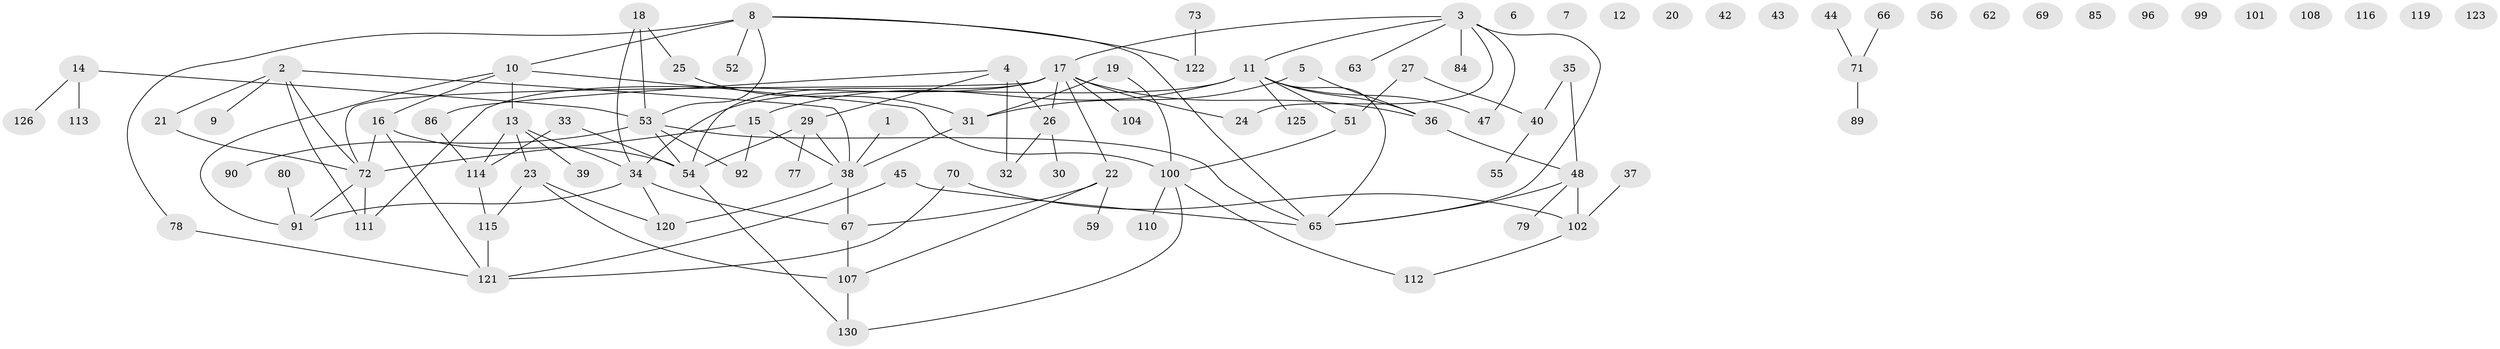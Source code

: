 // original degree distribution, {1: 0.2196969696969697, 4: 0.10606060606060606, 5: 0.09848484848484848, 2: 0.21212121212121213, 0: 0.12121212121212122, 3: 0.19696969696969696, 6: 0.030303030303030304, 7: 0.015151515151515152}
// Generated by graph-tools (version 1.1) at 2025/41/03/06/25 10:41:22]
// undirected, 96 vertices, 120 edges
graph export_dot {
graph [start="1"]
  node [color=gray90,style=filled];
  1;
  2 [super="+93"];
  3 [super="+75"];
  4 [super="+128"];
  5;
  6;
  7;
  8 [super="+87"];
  9;
  10 [super="+83"];
  11 [super="+132"];
  12 [super="+49"];
  13 [super="+28"];
  14;
  15;
  16 [super="+76"];
  17 [super="+58"];
  18;
  19;
  20;
  21;
  22 [super="+60"];
  23 [super="+94"];
  24;
  25;
  26 [super="+81"];
  27;
  29 [super="+106"];
  30 [super="+105"];
  31 [super="+82"];
  32 [super="+129"];
  33 [super="+64"];
  34 [super="+41"];
  35;
  36 [super="+88"];
  37 [super="+68"];
  38 [super="+117"];
  39 [super="+50"];
  40 [super="+46"];
  42;
  43;
  44;
  45;
  47;
  48 [super="+98"];
  51 [super="+61"];
  52;
  53 [super="+57"];
  54 [super="+74"];
  55;
  56;
  59;
  62;
  63;
  65 [super="+127"];
  66;
  67 [super="+95"];
  69;
  70 [super="+97"];
  71;
  72 [super="+103"];
  73;
  77;
  78 [super="+124"];
  79;
  80;
  84;
  85;
  86;
  89;
  90;
  91 [super="+109"];
  92;
  96;
  99;
  100 [super="+118"];
  101;
  102;
  104;
  107;
  108;
  110;
  111;
  112;
  113;
  114 [super="+131"];
  115;
  116;
  119;
  120;
  121;
  122;
  123;
  125;
  126;
  130;
  1 -- 38;
  2 -- 21;
  2 -- 72 [weight=2];
  2 -- 38;
  2 -- 9;
  2 -- 111;
  3 -- 11;
  3 -- 24;
  3 -- 47;
  3 -- 84;
  3 -- 65;
  3 -- 17;
  3 -- 63;
  4 -- 29;
  4 -- 32;
  4 -- 86;
  4 -- 26 [weight=2];
  5 -- 31;
  5 -- 36;
  8 -- 122;
  8 -- 53;
  8 -- 65;
  8 -- 52;
  8 -- 10;
  8 -- 78;
  10 -- 13;
  10 -- 16;
  10 -- 100;
  10 -- 91;
  11 -- 125;
  11 -- 15;
  11 -- 47;
  11 -- 36;
  11 -- 34;
  11 -- 51;
  11 -- 65;
  13 -- 23 [weight=2];
  13 -- 39;
  13 -- 114;
  13 -- 34;
  14 -- 113;
  14 -- 126;
  14 -- 53;
  15 -- 38;
  15 -- 92;
  15 -- 72;
  16 -- 72;
  16 -- 121;
  16 -- 54;
  17 -- 24;
  17 -- 26;
  17 -- 36;
  17 -- 22;
  17 -- 72;
  17 -- 104;
  17 -- 111;
  17 -- 54;
  18 -- 25;
  18 -- 34;
  18 -- 53;
  19 -- 100;
  19 -- 31;
  21 -- 72;
  22 -- 67;
  22 -- 107;
  22 -- 59;
  23 -- 107;
  23 -- 115;
  23 -- 120;
  25 -- 31;
  26 -- 32;
  26 -- 30;
  27 -- 51;
  27 -- 40;
  29 -- 54;
  29 -- 77;
  29 -- 38;
  31 -- 38;
  33 -- 54;
  33 -- 114;
  34 -- 91;
  34 -- 120;
  34 -- 67;
  35 -- 40;
  35 -- 48;
  36 -- 48;
  37 -- 102;
  38 -- 120 [weight=2];
  38 -- 67;
  40 -- 55;
  44 -- 71;
  45 -- 121;
  45 -- 65;
  48 -- 79;
  48 -- 102;
  48 -- 65;
  51 -- 100 [weight=2];
  53 -- 65;
  53 -- 92;
  53 -- 54;
  53 -- 90;
  54 -- 130;
  66 -- 71;
  67 -- 107;
  70 -- 102;
  70 -- 121;
  71 -- 89;
  72 -- 91;
  72 -- 111;
  73 -- 122;
  78 -- 121;
  80 -- 91;
  86 -- 114;
  100 -- 110;
  100 -- 112;
  100 -- 130;
  102 -- 112;
  107 -- 130;
  114 -- 115;
  115 -- 121;
}
